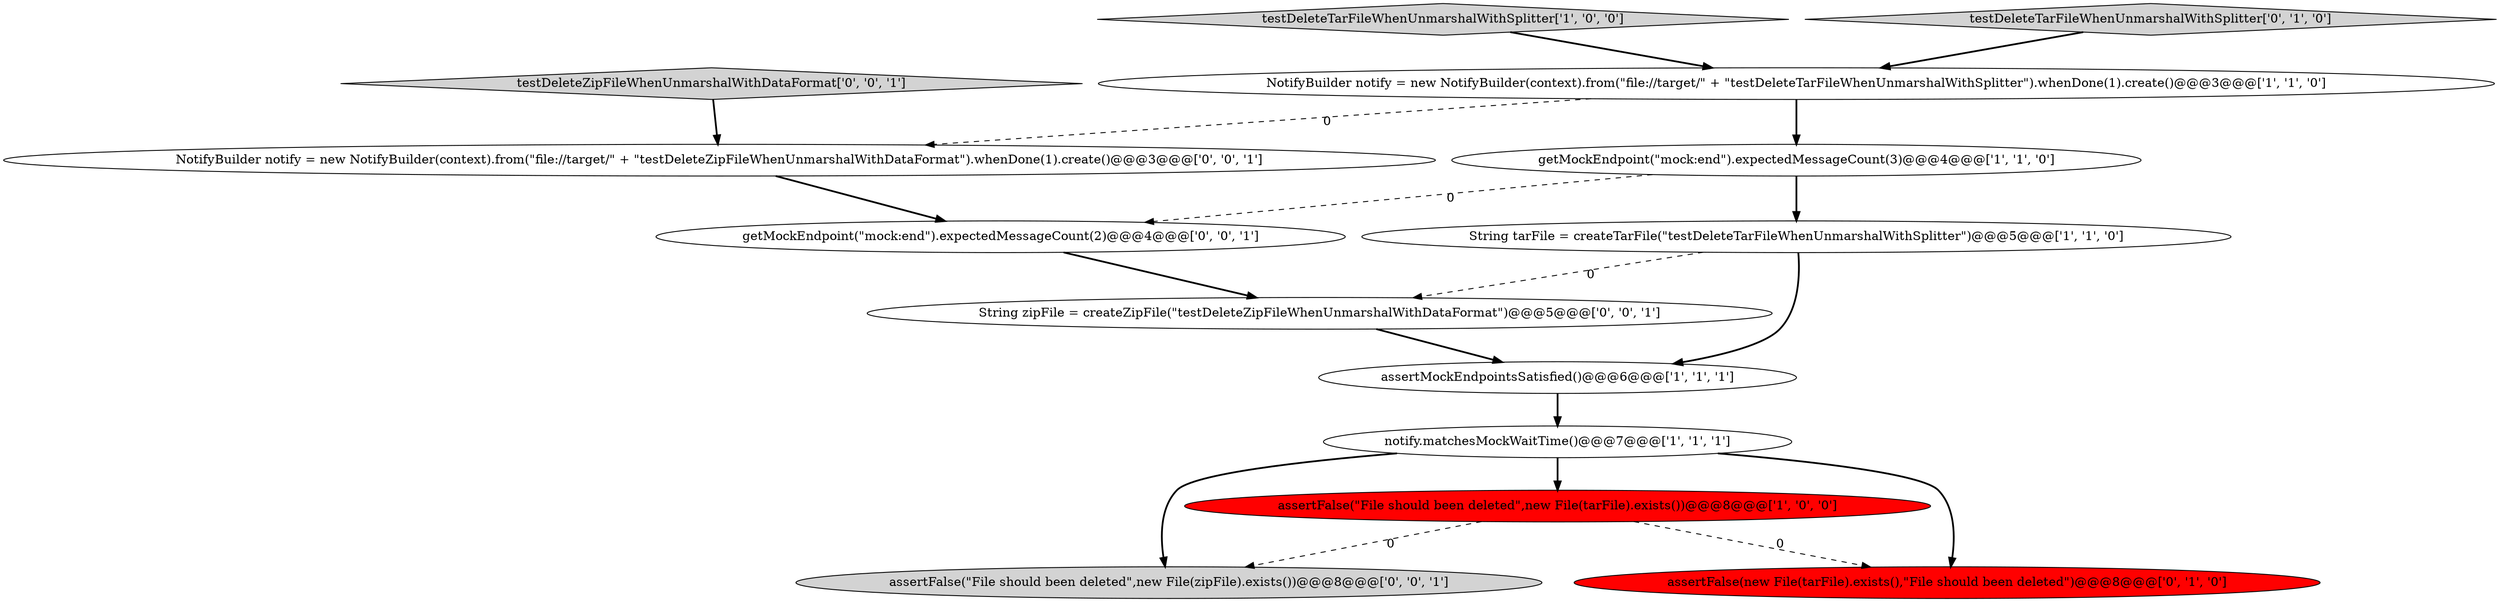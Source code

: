 digraph {
2 [style = filled, label = "notify.matchesMockWaitTime()@@@7@@@['1', '1', '1']", fillcolor = white, shape = ellipse image = "AAA0AAABBB1BBB"];
4 [style = filled, label = "NotifyBuilder notify = new NotifyBuilder(context).from(\"file://target/\" + \"testDeleteTarFileWhenUnmarshalWithSplitter\").whenDone(1).create()@@@3@@@['1', '1', '0']", fillcolor = white, shape = ellipse image = "AAA0AAABBB1BBB"];
13 [style = filled, label = "String zipFile = createZipFile(\"testDeleteZipFileWhenUnmarshalWithDataFormat\")@@@5@@@['0', '0', '1']", fillcolor = white, shape = ellipse image = "AAA0AAABBB3BBB"];
0 [style = filled, label = "assertFalse(\"File should been deleted\",new File(tarFile).exists())@@@8@@@['1', '0', '0']", fillcolor = red, shape = ellipse image = "AAA1AAABBB1BBB"];
12 [style = filled, label = "getMockEndpoint(\"mock:end\").expectedMessageCount(2)@@@4@@@['0', '0', '1']", fillcolor = white, shape = ellipse image = "AAA0AAABBB3BBB"];
6 [style = filled, label = "String tarFile = createTarFile(\"testDeleteTarFileWhenUnmarshalWithSplitter\")@@@5@@@['1', '1', '0']", fillcolor = white, shape = ellipse image = "AAA0AAABBB1BBB"];
5 [style = filled, label = "testDeleteTarFileWhenUnmarshalWithSplitter['1', '0', '0']", fillcolor = lightgray, shape = diamond image = "AAA0AAABBB1BBB"];
11 [style = filled, label = "assertFalse(\"File should been deleted\",new File(zipFile).exists())@@@8@@@['0', '0', '1']", fillcolor = lightgray, shape = ellipse image = "AAA0AAABBB3BBB"];
8 [style = filled, label = "assertFalse(new File(tarFile).exists(),\"File should been deleted\")@@@8@@@['0', '1', '0']", fillcolor = red, shape = ellipse image = "AAA1AAABBB2BBB"];
7 [style = filled, label = "testDeleteTarFileWhenUnmarshalWithSplitter['0', '1', '0']", fillcolor = lightgray, shape = diamond image = "AAA0AAABBB2BBB"];
10 [style = filled, label = "NotifyBuilder notify = new NotifyBuilder(context).from(\"file://target/\" + \"testDeleteZipFileWhenUnmarshalWithDataFormat\").whenDone(1).create()@@@3@@@['0', '0', '1']", fillcolor = white, shape = ellipse image = "AAA0AAABBB3BBB"];
3 [style = filled, label = "assertMockEndpointsSatisfied()@@@6@@@['1', '1', '1']", fillcolor = white, shape = ellipse image = "AAA0AAABBB1BBB"];
9 [style = filled, label = "testDeleteZipFileWhenUnmarshalWithDataFormat['0', '0', '1']", fillcolor = lightgray, shape = diamond image = "AAA0AAABBB3BBB"];
1 [style = filled, label = "getMockEndpoint(\"mock:end\").expectedMessageCount(3)@@@4@@@['1', '1', '0']", fillcolor = white, shape = ellipse image = "AAA0AAABBB1BBB"];
6->3 [style = bold, label=""];
12->13 [style = bold, label=""];
0->8 [style = dashed, label="0"];
1->12 [style = dashed, label="0"];
4->1 [style = bold, label=""];
2->0 [style = bold, label=""];
1->6 [style = bold, label=""];
0->11 [style = dashed, label="0"];
7->4 [style = bold, label=""];
9->10 [style = bold, label=""];
3->2 [style = bold, label=""];
13->3 [style = bold, label=""];
4->10 [style = dashed, label="0"];
6->13 [style = dashed, label="0"];
10->12 [style = bold, label=""];
2->11 [style = bold, label=""];
5->4 [style = bold, label=""];
2->8 [style = bold, label=""];
}
